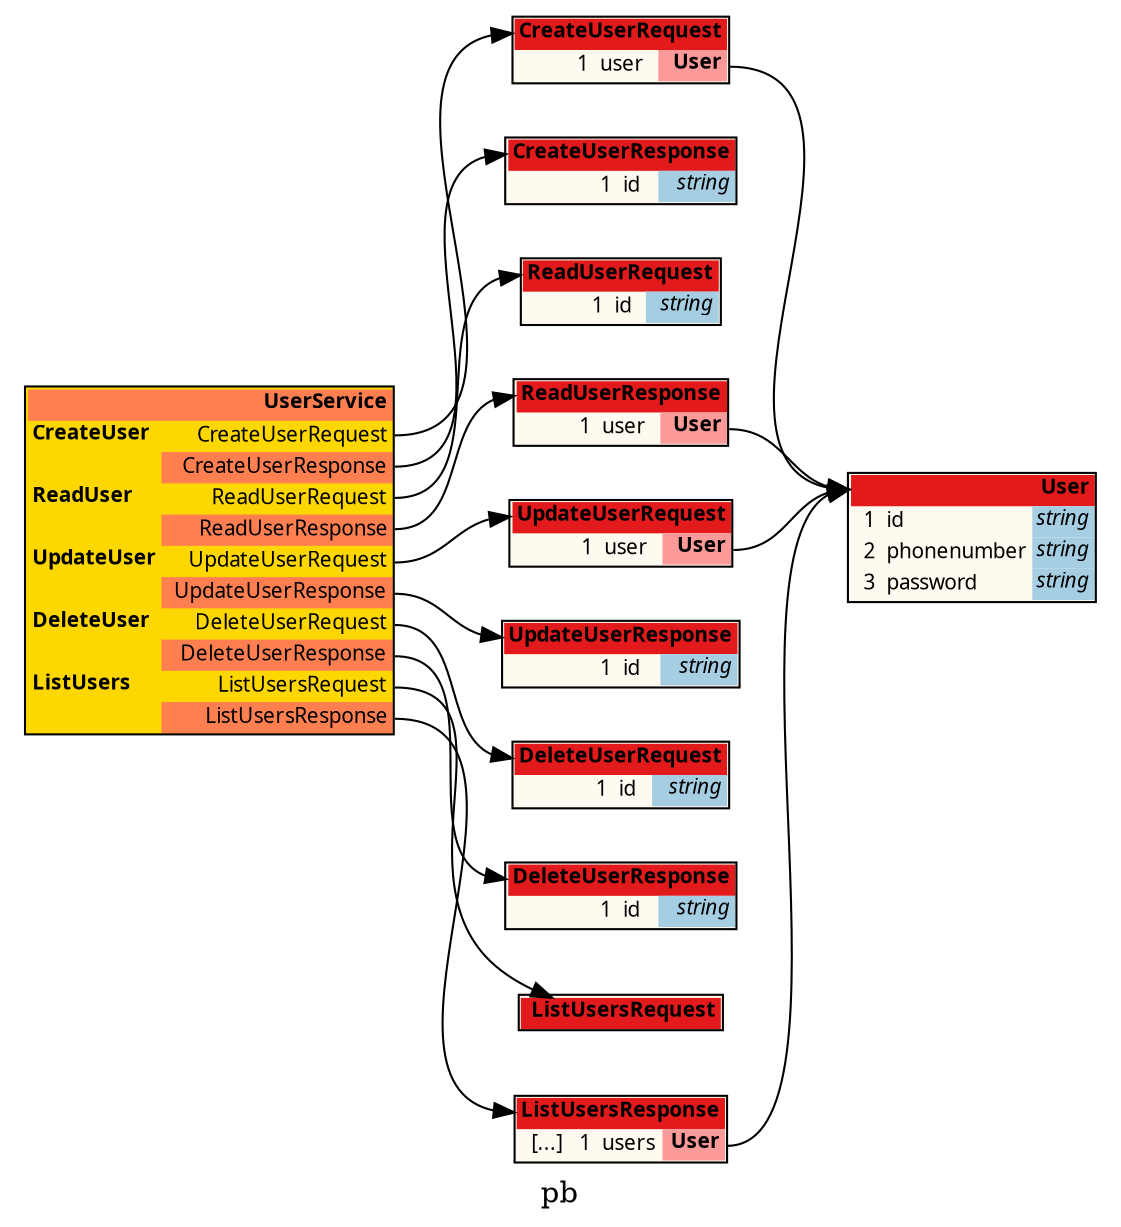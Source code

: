 /*
	do not edit:
	auto-generated by github.com/seamia/protodot
*/
digraph protodot {

	/* package:   pb */
	/* source:    user.proto */
	/* selection:  */

	rankdir=LR;
	label="pb";
	tooltip="pb";
	bgcolor="transparent"

	node [
		shape=plaintext
		fontsize=10
		fontname="Ubuntu"
	];


	/* ------ nodes ------ */

	/* ------ leaving the root package unwrapped ------ */
	Node_Ja_107	[shape=plaintext tooltip="pb.ListUsersRequest" label=<<TABLE BORDER="1" CELLBORDER="0" CELLSPACING="0" BGCOLOR="#fffaf0"><TR><TD COLSPAN="4" PORT="header" BGCOLOR="#e31a1c" ALIGN="right"><b>ListUsersRequest</b></TD></TR></TABLE>>];
	Node_Ja_112	[shape=plaintext tooltip="pb.ReadUserResponse" label=<<TABLE BORDER="1" CELLBORDER="0" CELLSPACING="0" BGCOLOR="#fffaf0"><TR><TD COLSPAN="4" PORT="header" BGCOLOR="#e31a1c" ALIGN="right"><b>ReadUserResponse</b></TD></TR><TR><TD ALIGN="right"></TD><TD ALIGN="right">1</TD><TD ALIGN="left">user</TD><TD BGCOLOR="#fb9a99" PORT="pouser" ALIGN="right"><b>User</b></TD></TR></TABLE>>];
	Node_Ja_113	[shape=plaintext tooltip="pb.UpdateUserRequest" label=<<TABLE BORDER="1" CELLBORDER="0" CELLSPACING="0" BGCOLOR="#fffaf0"><TR><TD COLSPAN="4" PORT="header" BGCOLOR="#e31a1c" ALIGN="right"><b>UpdateUserRequest</b></TD></TR><TR><TD ALIGN="right"></TD><TD ALIGN="right">1</TD><TD ALIGN="left">user</TD><TD BGCOLOR="#fb9a99" PORT="pouser" ALIGN="right"><b>User</b></TD></TR></TABLE>>];
	Node_Ja_116	[shape=plaintext tooltip="pb.DeleteUserResponse" label=<<TABLE BORDER="1" CELLBORDER="0" CELLSPACING="0" BGCOLOR="#fffaf0"><TR><TD COLSPAN="4" PORT="header" BGCOLOR="#e31a1c" ALIGN="right"><b>DeleteUserResponse</b></TD></TR><TR><TD ALIGN="right"></TD><TD ALIGN="right">1</TD><TD ALIGN="left">id</TD><TD BGCOLOR="#a6cee3" PORT="poid" ALIGN="right" TITLE="string"><i>string</i></TD></TR></TABLE>>];
	
	
	Node_Ja_101	[shape=plaintext tooltip="UserService" label=<<TABLE BORDER="1" CELLBORDER="0" CELLSPACING="0" BGCOLOR="#ffd700"><TR><TD COLSPAN="3" PORT="header" BGCOLOR="#ff7f50" ALIGN="right"><b>UserService</b></TD></TR><TR><TD ALIGN="left"><b>CreateUser</b></TD><TD></TD><TD PORT="poCreateUser_request" ALIGN="right">CreateUserRequest</TD></TR><TR style="border-bottom: 1px solid red"><TD></TD><TD BGCOLOR="#ff7f50"></TD><TD PORT="poCreateUser_response" ALIGN="right" BGCOLOR="#ff7f50">CreateUserResponse</TD></TR><TR><TD ALIGN="left"><b>ReadUser</b></TD><TD></TD><TD PORT="poReadUser_request" ALIGN="right">ReadUserRequest</TD></TR><TR style="border-bottom: 1px solid red"><TD></TD><TD BGCOLOR="#ff7f50"></TD><TD PORT="poReadUser_response" ALIGN="right" BGCOLOR="#ff7f50">ReadUserResponse</TD></TR><TR><TD ALIGN="left"><b>UpdateUser</b></TD><TD></TD><TD PORT="poUpdateUser_request" ALIGN="right">UpdateUserRequest</TD></TR><TR style="border-bottom: 1px solid red"><TD></TD><TD BGCOLOR="#ff7f50"></TD><TD PORT="poUpdateUser_response" ALIGN="right" BGCOLOR="#ff7f50">UpdateUserResponse</TD></TR><TR><TD ALIGN="left"><b>DeleteUser</b></TD><TD></TD><TD PORT="poDeleteUser_request" ALIGN="right">DeleteUserRequest</TD></TR><TR style="border-bottom: 1px solid red"><TD></TD><TD BGCOLOR="#ff7f50"></TD><TD PORT="poDeleteUser_response" ALIGN="right" BGCOLOR="#ff7f50">DeleteUserResponse</TD></TR><TR><TD ALIGN="left"><b>ListUsers</b></TD><TD></TD><TD PORT="poListUsers_request" ALIGN="right">ListUsersRequest</TD></TR><TR style="border-bottom: 1px solid red"><TD></TD><TD BGCOLOR="#ff7f50"></TD><TD PORT="poListUsers_response" ALIGN="right" BGCOLOR="#ff7f50">ListUsersResponse</TD></TR></TABLE>>];
	Node_Ja_111	[shape=plaintext tooltip="pb.ReadUserRequest" label=<<TABLE BORDER="1" CELLBORDER="0" CELLSPACING="0" BGCOLOR="#fffaf0"><TR><TD COLSPAN="4" PORT="header" BGCOLOR="#e31a1c" ALIGN="right"><b>ReadUserRequest</b></TD></TR><TR><TD ALIGN="right"></TD><TD ALIGN="right">1</TD><TD ALIGN="left">id</TD><TD BGCOLOR="#a6cee3" PORT="poid" ALIGN="right" TITLE="string"><i>string</i></TD></TR></TABLE>>];
	Node_Ja_114	[shape=plaintext tooltip="pb.UpdateUserResponse" label=<<TABLE BORDER="1" CELLBORDER="0" CELLSPACING="0" BGCOLOR="#fffaf0"><TR><TD COLSPAN="4" PORT="header" BGCOLOR="#e31a1c" ALIGN="right"><b>UpdateUserResponse</b></TD></TR><TR><TD ALIGN="right"></TD><TD ALIGN="right">1</TD><TD ALIGN="left">id</TD><TD BGCOLOR="#a6cee3" PORT="poid" ALIGN="right" TITLE="string"><i>string</i></TD></TR></TABLE>>];
	Node_Ja_100	[shape=plaintext tooltip="pb.User" label=<<TABLE BORDER="1" CELLBORDER="0" CELLSPACING="0" BGCOLOR="#fffaf0"><TR><TD COLSPAN="4" PORT="header" BGCOLOR="#e31a1c" ALIGN="right"><b>User</b></TD></TR><TR><TD ALIGN="right"></TD><TD ALIGN="right">1</TD><TD ALIGN="left">id</TD><TD BGCOLOR="#a6cee3" PORT="poid" ALIGN="right" TITLE="string"><i>string</i></TD></TR><TR><TD ALIGN="right"></TD><TD ALIGN="right">2</TD><TD ALIGN="left">phonenumber</TD><TD BGCOLOR="#a6cee3" PORT="pophonenumber" ALIGN="right" TITLE="string"><i>string</i></TD></TR><TR><TD ALIGN="right"></TD><TD ALIGN="right">3</TD><TD ALIGN="left">password</TD><TD BGCOLOR="#a6cee3" PORT="popassword" ALIGN="right" TITLE="string"><i>string</i></TD></TR></TABLE>>];
	
	Node_Ja_109	[shape=plaintext tooltip="pb.CreateUserRequest" label=<<TABLE BORDER="1" CELLBORDER="0" CELLSPACING="0" BGCOLOR="#fffaf0"><TR><TD COLSPAN="4" PORT="header" BGCOLOR="#e31a1c" ALIGN="right"><b>CreateUserRequest</b></TD></TR><TR><TD ALIGN="right"></TD><TD ALIGN="right">1</TD><TD ALIGN="left">user</TD><TD BGCOLOR="#fb9a99" PORT="pouser" ALIGN="right"><b>User</b></TD></TR></TABLE>>];
	Node_Ja_110	[shape=plaintext tooltip="pb.CreateUserResponse" label=<<TABLE BORDER="1" CELLBORDER="0" CELLSPACING="0" BGCOLOR="#fffaf0"><TR><TD COLSPAN="4" PORT="header" BGCOLOR="#e31a1c" ALIGN="right"><b>CreateUserResponse</b></TD></TR><TR><TD ALIGN="right"></TD><TD ALIGN="right">1</TD><TD ALIGN="left">id</TD><TD BGCOLOR="#a6cee3" PORT="poid" ALIGN="right" TITLE="string"><i>string</i></TD></TR></TABLE>>];
	Node_Ja_115	[shape=plaintext tooltip="pb.DeleteUserRequest" label=<<TABLE BORDER="1" CELLBORDER="0" CELLSPACING="0" BGCOLOR="#fffaf0"><TR><TD COLSPAN="4" PORT="header" BGCOLOR="#e31a1c" ALIGN="right"><b>DeleteUserRequest</b></TD></TR><TR><TD ALIGN="right"></TD><TD ALIGN="right">1</TD><TD ALIGN="left">id</TD><TD BGCOLOR="#a6cee3" PORT="poid" ALIGN="right" TITLE="string"><i>string</i></TD></TR></TABLE>>];
	
	
	Node_Ja_108	[shape=plaintext tooltip="pb.ListUsersResponse" label=<<TABLE BORDER="1" CELLBORDER="0" CELLSPACING="0" BGCOLOR="#fffaf0"><TR><TD COLSPAN="4" PORT="header" BGCOLOR="#e31a1c" ALIGN="right"><b>ListUsersResponse</b></TD></TR><TR><TD ALIGN="right">[...]</TD><TD ALIGN="right">1</TD><TD ALIGN="left">users</TD><TD BGCOLOR="#fb9a99" PORT="pousers" ALIGN="right"><b>User</b></TD></TR></TABLE>>];

	/* ------ connections ------ */
	Node_Ja_108:pousers:e	-> Node_Ja_100:header [color="#000000" tooltip="Ja_108 --> Ja_100"];
	Node_Ja_112:pouser:e	-> Node_Ja_100:header [color="#000000" tooltip="Ja_112 --> Ja_100"];
	Node_Ja_101:poReadUser_request:e	-> Node_Ja_111:header [color="#000000" tooltip="Ja_101 --> Ja_111"];
	Node_Ja_101:poUpdateUser_request:e	-> Node_Ja_113:header [color="#000000" tooltip="Ja_101 --> Ja_113"];
	Node_Ja_101:poListUsers_response:e	-> Node_Ja_108:header [color="#000000" tooltip="Ja_101 --> Ja_108"];
	Node_Ja_101:poDeleteUser_response:e	-> Node_Ja_116:header [color="#000000" tooltip="Ja_101 --> Ja_116"];
	Node_Ja_101:poCreateUser_request:e	-> Node_Ja_109:header [color="#000000" tooltip="Ja_101 --> Ja_109"];
	Node_Ja_101:poCreateUser_response:e	-> Node_Ja_110:header [color="#000000" tooltip="Ja_101 --> Ja_110"];
	Node_Ja_101:poDeleteUser_request:e	-> Node_Ja_115:header [color="#000000" tooltip="Ja_101 --> Ja_115"];
	Node_Ja_101:poListUsers_request:e	-> Node_Ja_107:header [color="#000000" tooltip="Ja_101 --> Ja_107"];
	Node_Ja_113:pouser:e	-> Node_Ja_100:header [color="#000000" tooltip="Ja_113 --> Ja_100"];
	Node_Ja_101:poReadUser_response:e	-> Node_Ja_112:header [color="#000000" tooltip="Ja_101 --> Ja_112"];
	Node_Ja_101:poUpdateUser_response:e	-> Node_Ja_114:header [color="#000000" tooltip="Ja_101 --> Ja_114"];
	Node_Ja_109:pouser:e	-> Node_Ja_100:header [color="#000000" tooltip="Ja_109 --> Ja_100"];

	/* generated by github.com/seamia/protodot on Friday, 29-Apr-22 04:22:53 +07 */
}
